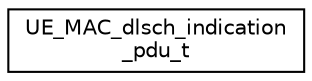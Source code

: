 digraph "Graphical Class Hierarchy"
{
 // LATEX_PDF_SIZE
  edge [fontname="Helvetica",fontsize="10",labelfontname="Helvetica",labelfontsize="10"];
  node [fontname="Helvetica",fontsize="10",shape=record];
  rankdir="LR";
  Node0 [label="UE_MAC_dlsch_indication\l_pdu_t",height=0.2,width=0.4,color="black", fillcolor="white", style="filled",URL="$structUE__MAC__dlsch__indication__pdu__t.html",tooltip=" "];
}
